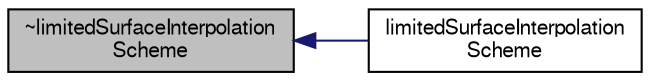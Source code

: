 digraph "~limitedSurfaceInterpolationScheme"
{
  bgcolor="transparent";
  edge [fontname="FreeSans",fontsize="10",labelfontname="FreeSans",labelfontsize="10"];
  node [fontname="FreeSans",fontsize="10",shape=record];
  rankdir="LR";
  Node80 [label="~limitedSurfaceInterpolation\lScheme",height=0.2,width=0.4,color="black", fillcolor="grey75", style="filled", fontcolor="black"];
  Node80 -> Node81 [dir="back",color="midnightblue",fontsize="10",style="solid",fontname="FreeSans"];
  Node81 [label="limitedSurfaceInterpolation\lScheme",height=0.2,width=0.4,color="black",URL="$a23038.html#a4c0e48ec75f4c1664396ed3d68d3282f",tooltip="Construct from mesh and Istream. "];
}
